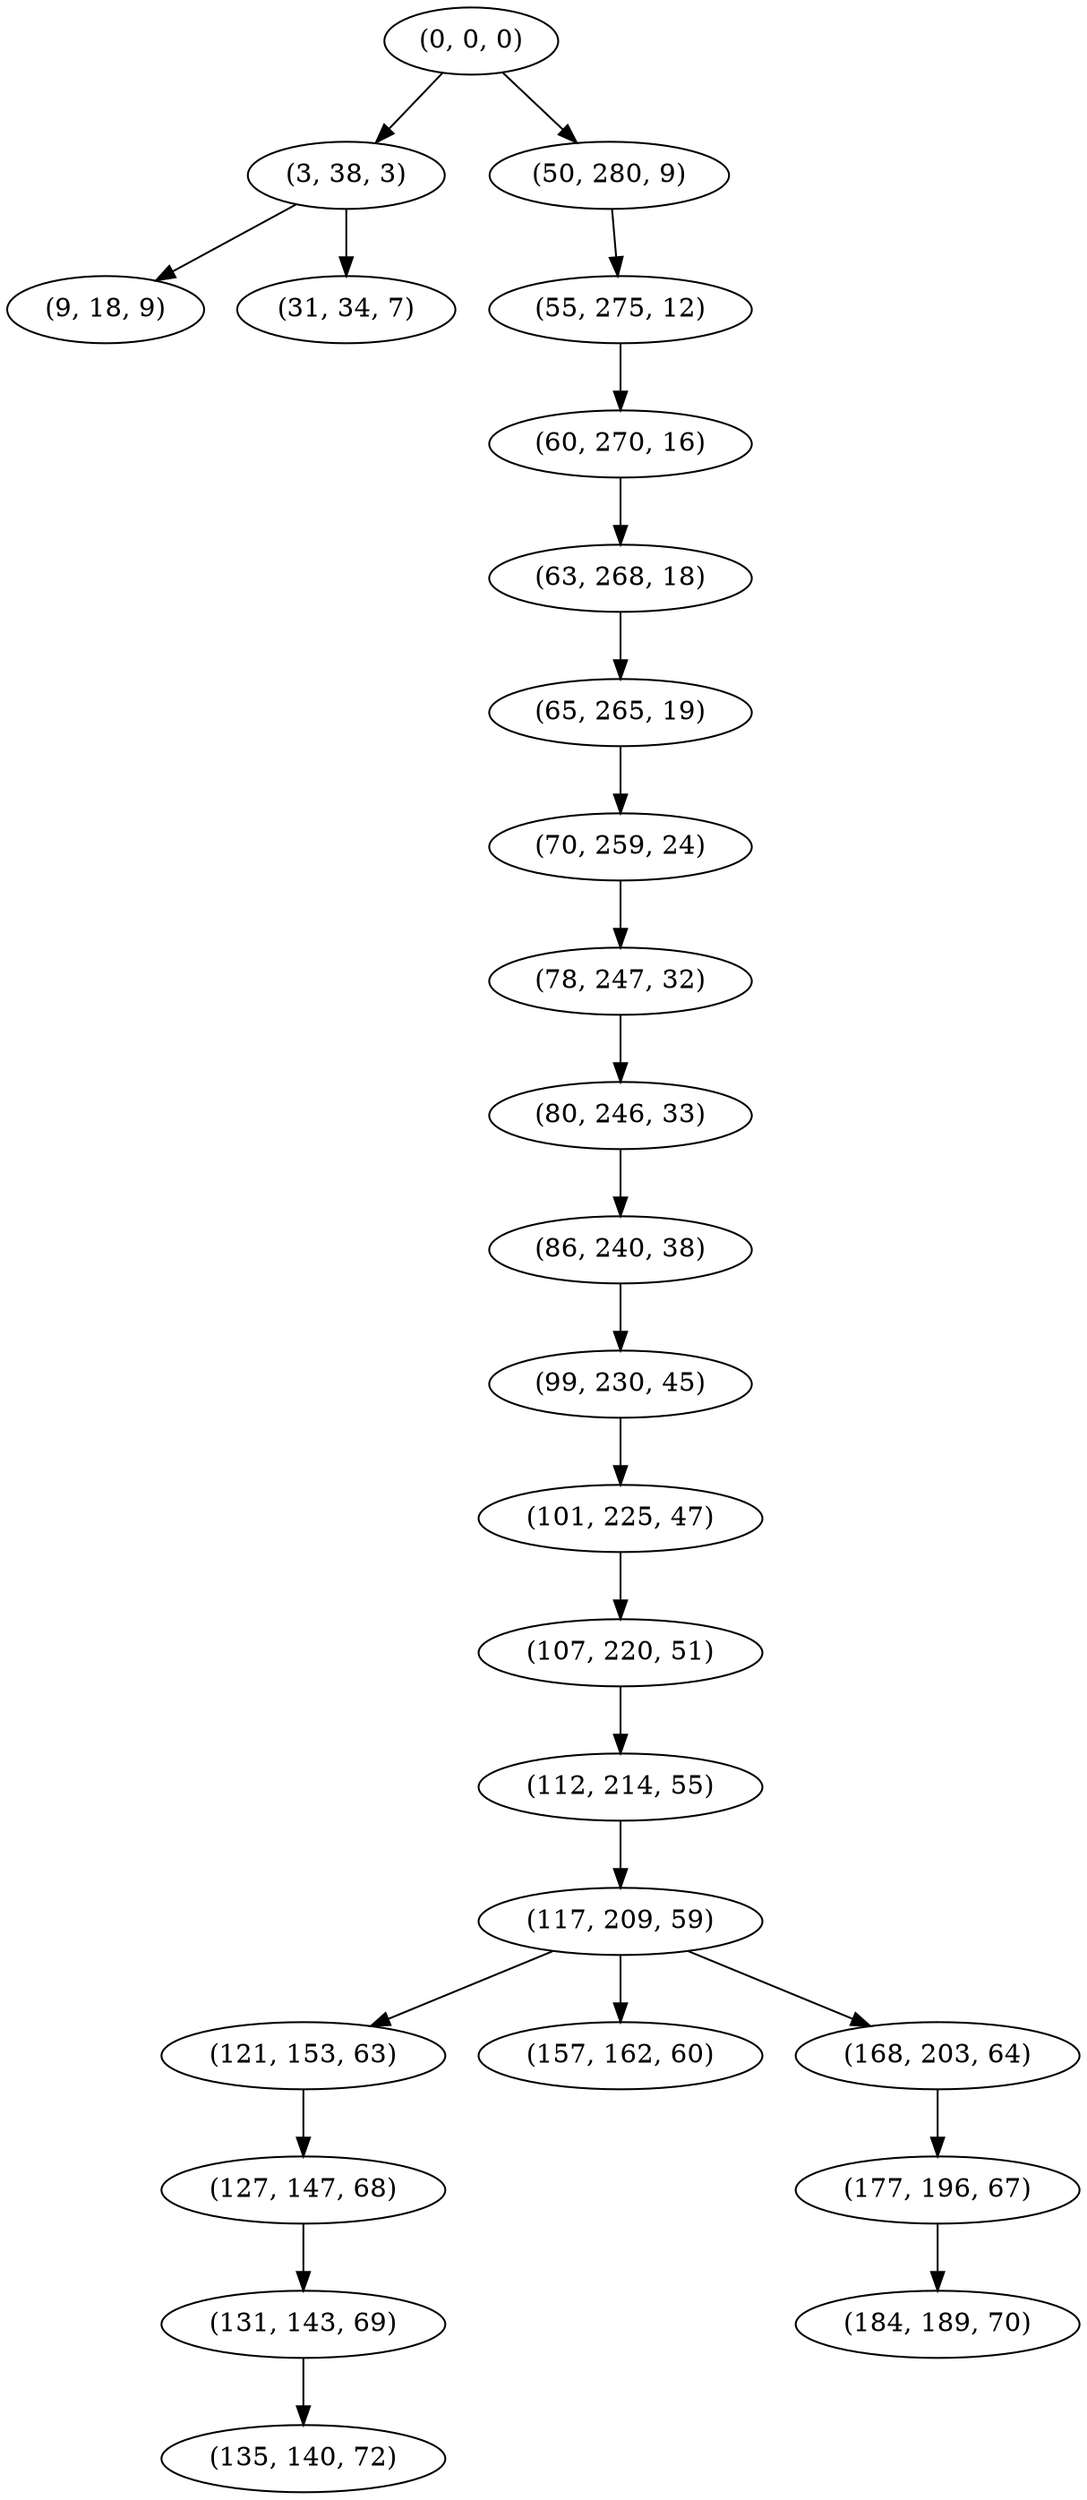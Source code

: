 digraph tree {
    "(0, 0, 0)";
    "(3, 38, 3)";
    "(9, 18, 9)";
    "(31, 34, 7)";
    "(50, 280, 9)";
    "(55, 275, 12)";
    "(60, 270, 16)";
    "(63, 268, 18)";
    "(65, 265, 19)";
    "(70, 259, 24)";
    "(78, 247, 32)";
    "(80, 246, 33)";
    "(86, 240, 38)";
    "(99, 230, 45)";
    "(101, 225, 47)";
    "(107, 220, 51)";
    "(112, 214, 55)";
    "(117, 209, 59)";
    "(121, 153, 63)";
    "(127, 147, 68)";
    "(131, 143, 69)";
    "(135, 140, 72)";
    "(157, 162, 60)";
    "(168, 203, 64)";
    "(177, 196, 67)";
    "(184, 189, 70)";
    "(0, 0, 0)" -> "(3, 38, 3)";
    "(0, 0, 0)" -> "(50, 280, 9)";
    "(3, 38, 3)" -> "(9, 18, 9)";
    "(3, 38, 3)" -> "(31, 34, 7)";
    "(50, 280, 9)" -> "(55, 275, 12)";
    "(55, 275, 12)" -> "(60, 270, 16)";
    "(60, 270, 16)" -> "(63, 268, 18)";
    "(63, 268, 18)" -> "(65, 265, 19)";
    "(65, 265, 19)" -> "(70, 259, 24)";
    "(70, 259, 24)" -> "(78, 247, 32)";
    "(78, 247, 32)" -> "(80, 246, 33)";
    "(80, 246, 33)" -> "(86, 240, 38)";
    "(86, 240, 38)" -> "(99, 230, 45)";
    "(99, 230, 45)" -> "(101, 225, 47)";
    "(101, 225, 47)" -> "(107, 220, 51)";
    "(107, 220, 51)" -> "(112, 214, 55)";
    "(112, 214, 55)" -> "(117, 209, 59)";
    "(117, 209, 59)" -> "(121, 153, 63)";
    "(117, 209, 59)" -> "(157, 162, 60)";
    "(117, 209, 59)" -> "(168, 203, 64)";
    "(121, 153, 63)" -> "(127, 147, 68)";
    "(127, 147, 68)" -> "(131, 143, 69)";
    "(131, 143, 69)" -> "(135, 140, 72)";
    "(168, 203, 64)" -> "(177, 196, 67)";
    "(177, 196, 67)" -> "(184, 189, 70)";
}
